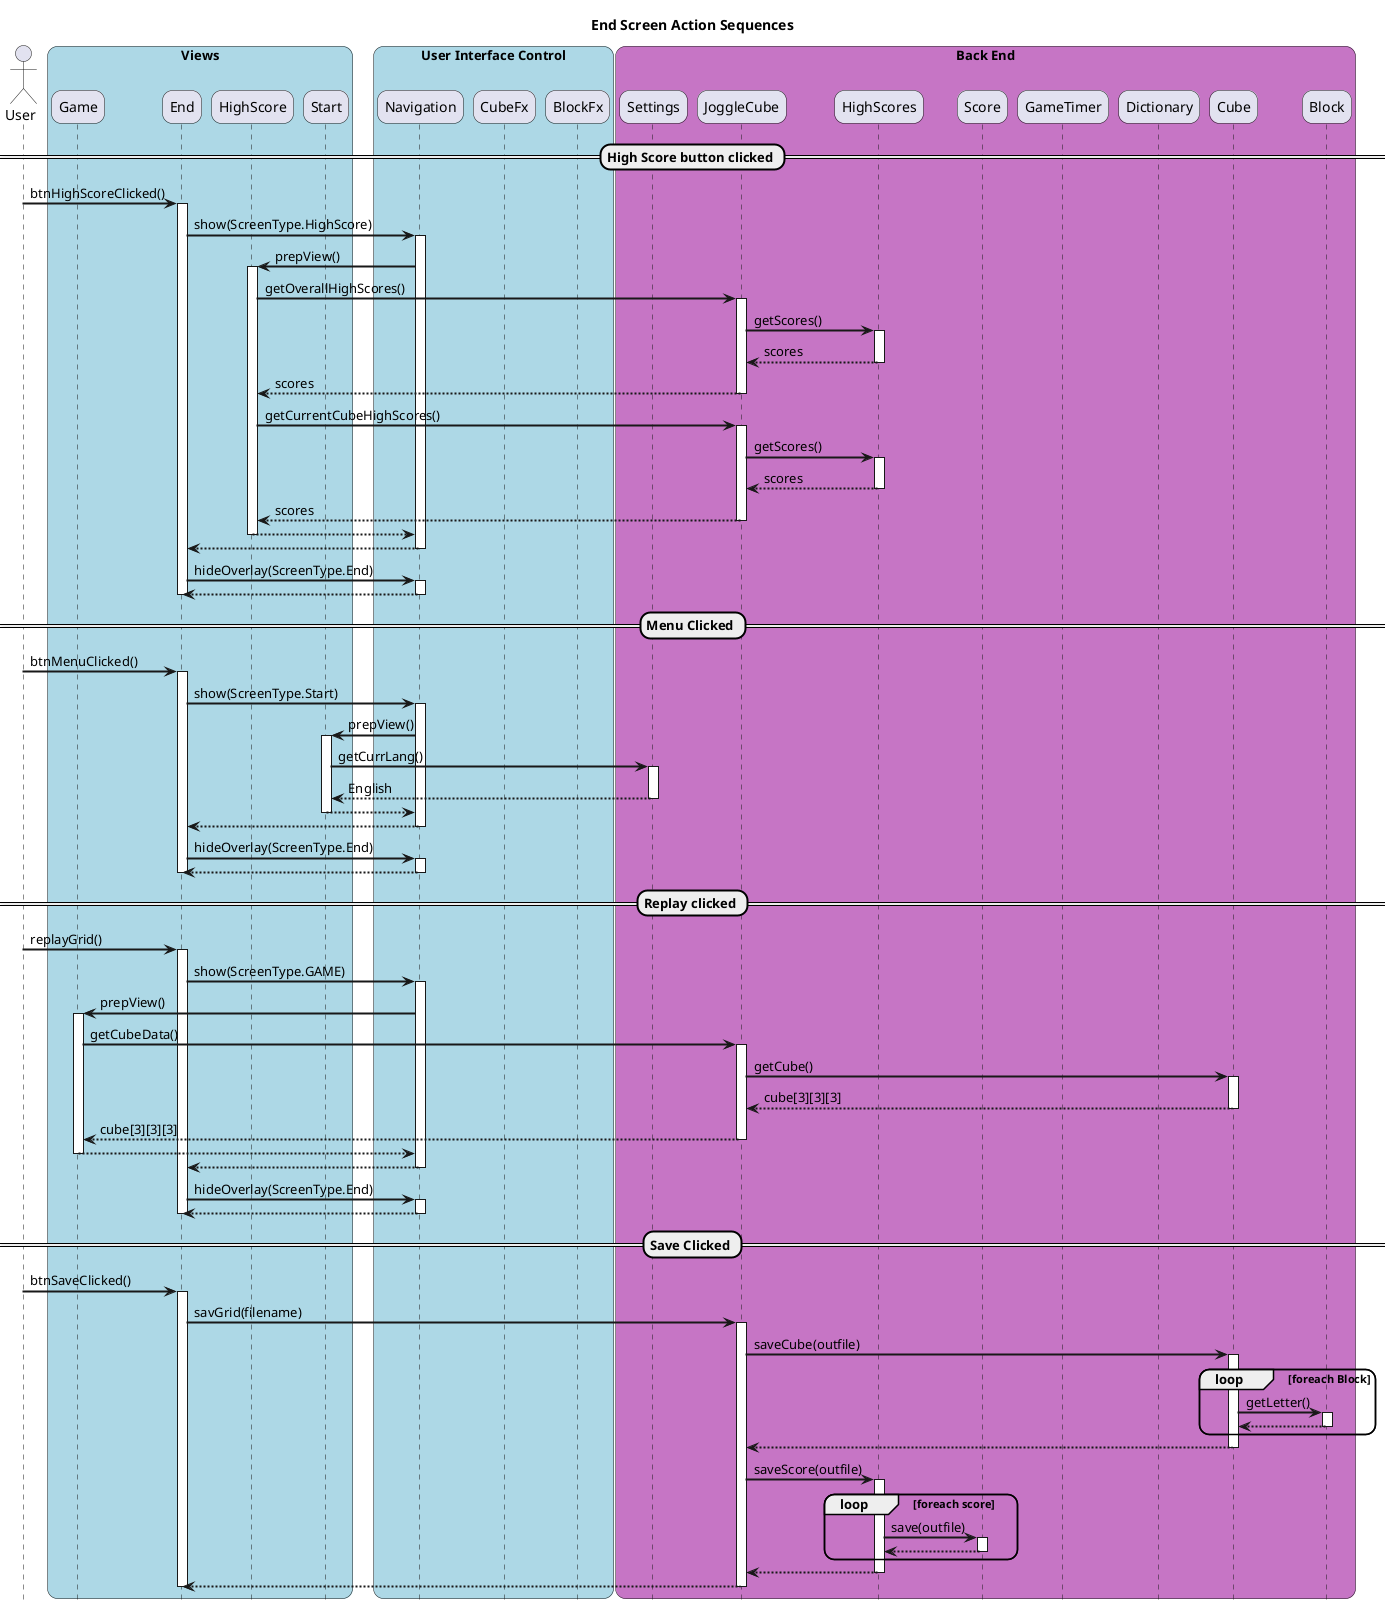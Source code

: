 @startuml
hide footbox

title End Screen Action Sequences

skinparam sequenceArrowThickness 2
skinparam roundcorner 20
skinparam maxmessagesize 60


actor User

box "Views" #LightBlue

participant Game
participant End
participant HighScore
participant Start
end box

box "User Interface Control" #LightBlue

participant Navigation
participant CubeFx
participant BlockFx


end box


box "Back End" #c675c5

participant Settings
participant JoggleCube
participant HighScores
participant Score
participant GameTimer
participant Dictionary
participant Cube
participant Block
end box

== High Score button clicked ==

User -> End : btnHighScoreClicked()
activate End
    End -> Navigation :  show(ScreenType.HighScore)
    activate Navigation
        Navigation -> HighScore : prepView()
            activate HighScore
                HighScore -> JoggleCube : getOverallHighScores()
                activate JoggleCube
                JoggleCube -> HighScores : getScores()
                    activate HighScores
                        HighScores --> JoggleCube : scores
                    deactivate HighScores
                    JoggleCube --> HighScore : scores
                deactivate JoggleCube
                 HighScore -> JoggleCube : getCurrentCubeHighScores()
                activate JoggleCube
                    JoggleCube -> HighScores : getScores()
                    activate HighScores
                        HighScores --> JoggleCube : scores
                    deactivate HighScores
                    JoggleCube --> HighScore : scores
                deactivate JoggleCube
                HighScore --> Navigation
            deactivate HighScore
            Navigation --> End
    deactivate Navigation
    End -> Navigation : hideOverlay(ScreenType.End)
    activate Navigation
        Navigation --> End
    deactivate Navigation
deactivate End

== Menu Clicked ==

User -> End : btnMenuClicked()
activate End
    End -> Navigation : show(ScreenType.Start)
    activate Navigation
        Navigation -> Start : prepView()
        activate Start
            Start -> Settings : getCurrLang()
            activate Settings
                Settings --> Start : English
            deactivate Settings
            Start --> Navigation
        deactivate Start
        Navigation --> End
    deactivate Navigation
    End -> Navigation : hideOverlay(ScreenType.End)
    activate Navigation
        Navigation --> End
    deactivate Navigation
deactivate End

== Replay clicked ==
User -> End : replayGrid()
activate End
    End -> Navigation : show(ScreenType.GAME)
    activate Navigation
        Navigation -> Game: prepView()
        activate Game
            Game -> JoggleCube : getCubeData()
            activate JoggleCube
                JoggleCube -> Cube : getCube()
                activate Cube
                    Cube --> JoggleCube : cube[3][3][3]
                deactivate Cube
                JoggleCube --> Game : cube[3][3][3]
            deactivate JoggleCube
            Game --> Navigation
        deactivate Game
        Navigation --> End
    deactivate Navigation
    End -> Navigation : hideOverlay(ScreenType.End)
    activate Navigation
        Navigation --> End
    deactivate Navigation
deactivate End

== Save Clicked ==

User -> End : btnSaveClicked()
activate End
    End -> JoggleCube : savGrid(filename)
    activate JoggleCube
        JoggleCube -> Cube : saveCube(outfile)
        activate Cube
            loop foreach Block
                Cube -> Block : getLetter()
                activate Block
                    Block --> Cube
                deactivate Block
            end
             Cube --> JoggleCube
        deactivate Cube
        JoggleCube -> HighScores : saveScore(outfile)
        activate HighScores 
            loop foreach score
                HighScores -> Score : save(outfile)
                activate Score
                    Score --> HighScores
                deactivate Score
            end
            HighScores --> JoggleCube
        deactivate HighScores
        JoggleCube --> End
    deactivate JoggleCube
deactivate End

@enduml